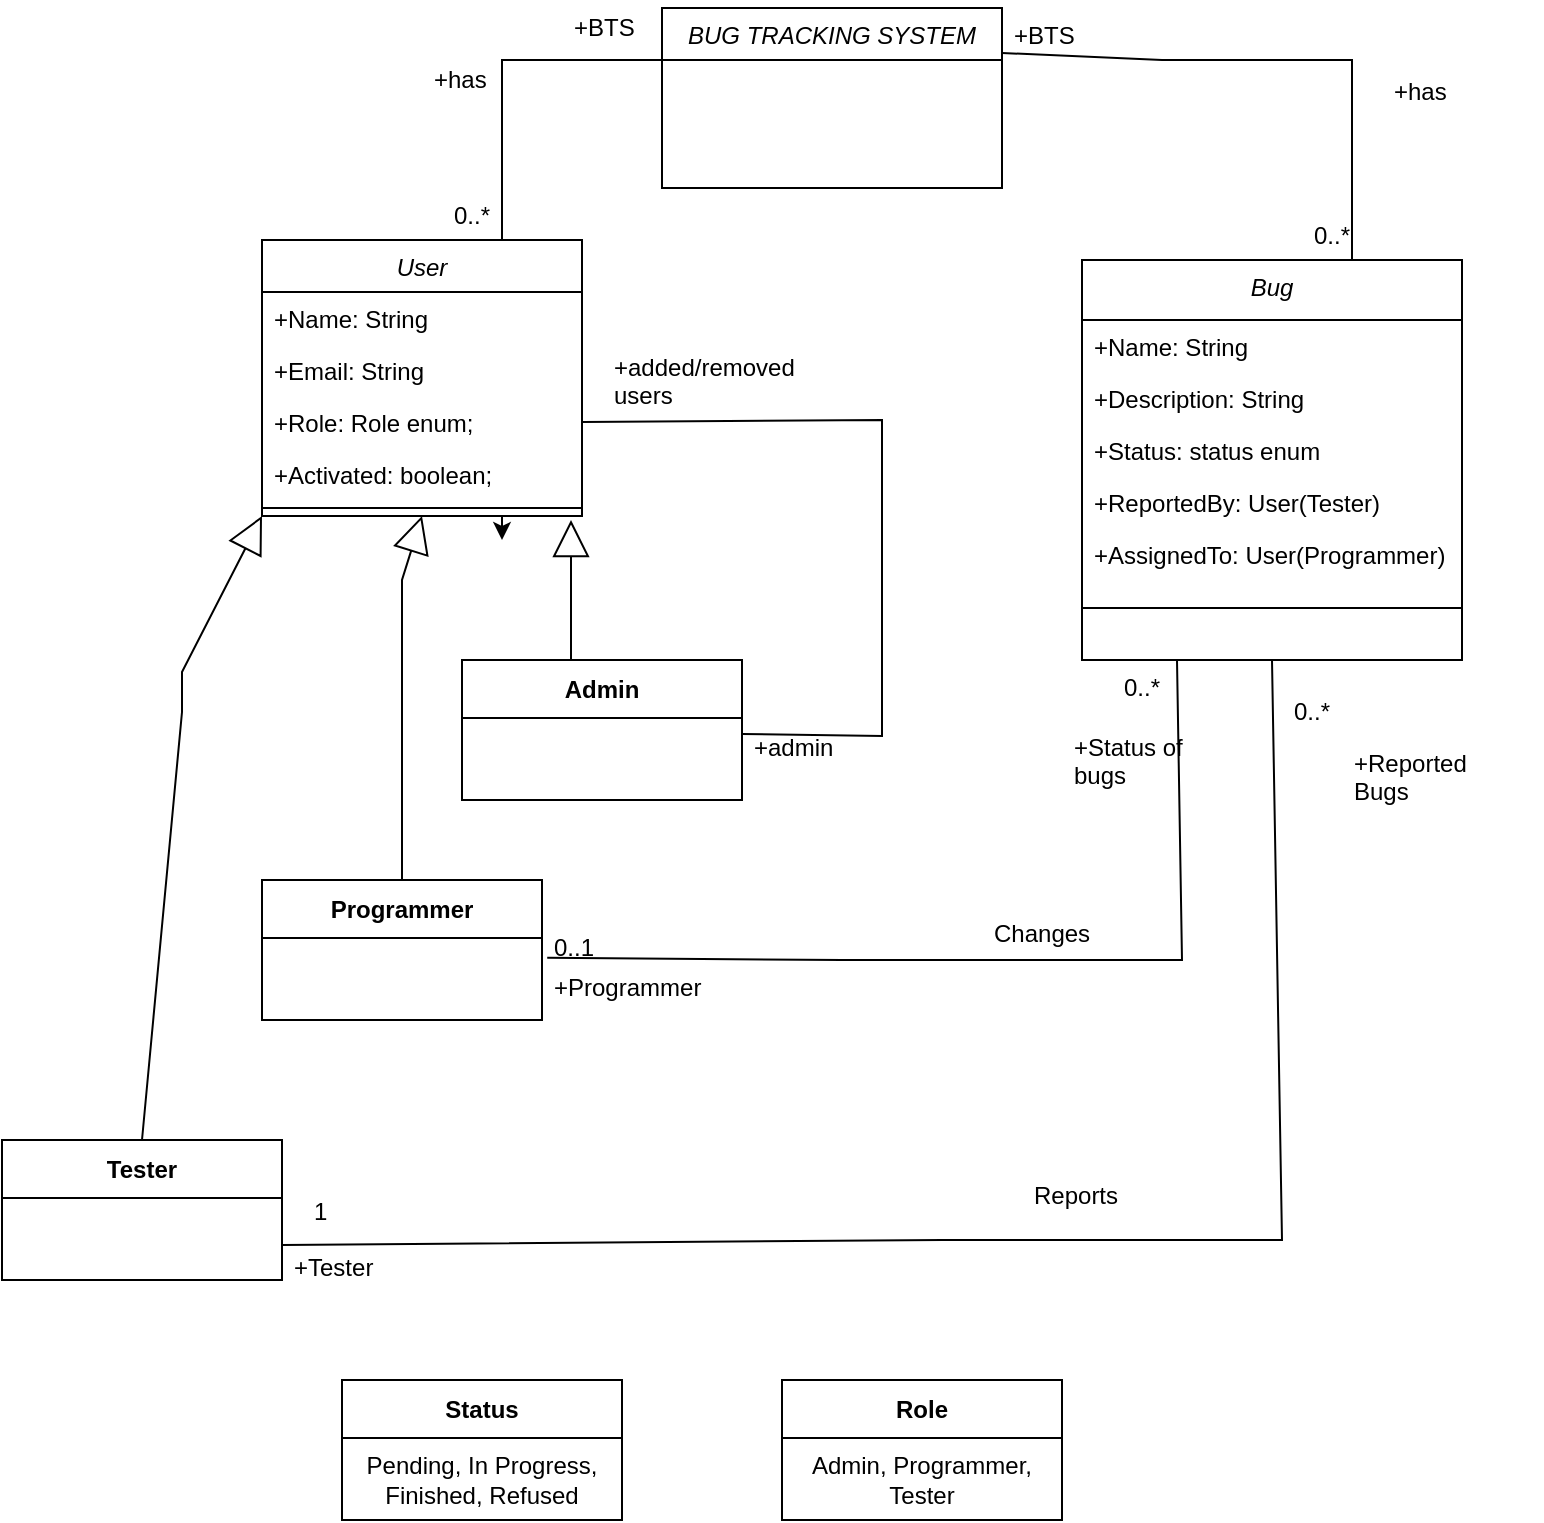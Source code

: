 <mxfile version="27.0.2">
  <diagram id="C5RBs43oDa-KdzZeNtuy" name="Page-1">
    <mxGraphModel dx="2031" dy="947" grid="1" gridSize="10" guides="1" tooltips="1" connect="1" arrows="1" fold="1" page="1" pageScale="1" pageWidth="827" pageHeight="1169" math="0" shadow="0">
      <root>
        <mxCell id="WIyWlLk6GJQsqaUBKTNV-0" />
        <mxCell id="WIyWlLk6GJQsqaUBKTNV-1" parent="WIyWlLk6GJQsqaUBKTNV-0" />
        <mxCell id="ZG6RsL50_h8t9WUpNk9L-10" style="edgeStyle=orthogonalEdgeStyle;rounded=0;orthogonalLoop=1;jettySize=auto;html=1;exitX=0.75;exitY=1;exitDx=0;exitDy=0;" parent="WIyWlLk6GJQsqaUBKTNV-1" source="zkfFHV4jXpPFQw0GAbJ--0" edge="1">
          <mxGeometry relative="1" as="geometry">
            <mxPoint x="280" y="270" as="targetPoint" />
          </mxGeometry>
        </mxCell>
        <mxCell id="zkfFHV4jXpPFQw0GAbJ--0" value="User" style="swimlane;fontStyle=2;align=center;verticalAlign=top;childLayout=stackLayout;horizontal=1;startSize=26;horizontalStack=0;resizeParent=1;resizeLast=0;collapsible=1;marginBottom=0;rounded=0;shadow=0;strokeWidth=1;" parent="WIyWlLk6GJQsqaUBKTNV-1" vertex="1">
          <mxGeometry x="160" y="120" width="160" height="138" as="geometry">
            <mxRectangle x="230" y="140" width="160" height="26" as="alternateBounds" />
          </mxGeometry>
        </mxCell>
        <mxCell id="zkfFHV4jXpPFQw0GAbJ--1" value="+Name: String" style="text;align=left;verticalAlign=top;spacingLeft=4;spacingRight=4;overflow=hidden;rotatable=0;points=[[0,0.5],[1,0.5]];portConstraint=eastwest;" parent="zkfFHV4jXpPFQw0GAbJ--0" vertex="1">
          <mxGeometry y="26" width="160" height="26" as="geometry" />
        </mxCell>
        <mxCell id="zkfFHV4jXpPFQw0GAbJ--2" value="+Email: String    " style="text;align=left;verticalAlign=top;spacingLeft=4;spacingRight=4;overflow=hidden;rotatable=0;points=[[0,0.5],[1,0.5]];portConstraint=eastwest;rounded=0;shadow=0;html=0;" parent="zkfFHV4jXpPFQw0GAbJ--0" vertex="1">
          <mxGeometry y="52" width="160" height="26" as="geometry" />
        </mxCell>
        <mxCell id="zkfFHV4jXpPFQw0GAbJ--3" value="+Role: Role enum;" style="text;align=left;verticalAlign=top;spacingLeft=4;spacingRight=4;overflow=hidden;rotatable=0;points=[[0,0.5],[1,0.5]];portConstraint=eastwest;rounded=0;shadow=0;html=0;" parent="zkfFHV4jXpPFQw0GAbJ--0" vertex="1">
          <mxGeometry y="78" width="160" height="26" as="geometry" />
        </mxCell>
        <mxCell id="ZG6RsL50_h8t9WUpNk9L-11" value="+Activated: boolean;" style="text;align=left;verticalAlign=top;spacingLeft=4;spacingRight=4;overflow=hidden;rotatable=0;points=[[0,0.5],[1,0.5]];portConstraint=eastwest;rounded=0;shadow=0;html=0;" parent="zkfFHV4jXpPFQw0GAbJ--0" vertex="1">
          <mxGeometry y="104" width="160" height="26" as="geometry" />
        </mxCell>
        <mxCell id="zkfFHV4jXpPFQw0GAbJ--4" value="" style="line;html=1;strokeWidth=1;align=left;verticalAlign=middle;spacingTop=-1;spacingLeft=3;spacingRight=3;rotatable=0;labelPosition=right;points=[];portConstraint=eastwest;" parent="zkfFHV4jXpPFQw0GAbJ--0" vertex="1">
          <mxGeometry y="130" width="160" height="8" as="geometry" />
        </mxCell>
        <mxCell id="0kKIQiDu4xRtesXtn7DC-1" value="Role" style="swimlane;fontStyle=1;align=center;verticalAlign=middle;childLayout=stackLayout;horizontal=1;startSize=29;horizontalStack=0;resizeParent=1;resizeParentMax=0;resizeLast=0;collapsible=0;marginBottom=0;html=1;whiteSpace=wrap;" parent="WIyWlLk6GJQsqaUBKTNV-1" vertex="1">
          <mxGeometry x="420" y="690" width="140" height="70" as="geometry" />
        </mxCell>
        <mxCell id="0kKIQiDu4xRtesXtn7DC-2" value="Admin, Programmer, Tester" style="text;html=1;strokeColor=none;fillColor=none;align=center;verticalAlign=middle;spacingLeft=4;spacingRight=4;overflow=hidden;rotatable=0;points=[[0,0.5],[1,0.5]];portConstraint=eastwest;whiteSpace=wrap;" parent="0kKIQiDu4xRtesXtn7DC-1" vertex="1">
          <mxGeometry y="29" width="140" height="41" as="geometry" />
        </mxCell>
        <mxCell id="0kKIQiDu4xRtesXtn7DC-18" value="Admin" style="swimlane;fontStyle=1;align=center;verticalAlign=middle;childLayout=stackLayout;horizontal=1;startSize=29;horizontalStack=0;resizeParent=1;resizeParentMax=0;resizeLast=0;collapsible=0;marginBottom=0;html=1;whiteSpace=wrap;" parent="WIyWlLk6GJQsqaUBKTNV-1" vertex="1">
          <mxGeometry x="260" y="330" width="140" height="70" as="geometry" />
        </mxCell>
        <mxCell id="0kKIQiDu4xRtesXtn7DC-20" value="Programmer" style="swimlane;fontStyle=1;align=center;verticalAlign=middle;childLayout=stackLayout;horizontal=1;startSize=29;horizontalStack=0;resizeParent=1;resizeParentMax=0;resizeLast=0;collapsible=0;marginBottom=0;html=1;whiteSpace=wrap;" parent="WIyWlLk6GJQsqaUBKTNV-1" vertex="1">
          <mxGeometry x="160" y="440" width="140" height="70" as="geometry" />
        </mxCell>
        <mxCell id="0kKIQiDu4xRtesXtn7DC-22" value="Tester" style="swimlane;fontStyle=1;align=center;verticalAlign=middle;childLayout=stackLayout;horizontal=1;startSize=29;horizontalStack=0;resizeParent=1;resizeParentMax=0;resizeLast=0;collapsible=0;marginBottom=0;html=1;whiteSpace=wrap;" parent="WIyWlLk6GJQsqaUBKTNV-1" vertex="1">
          <mxGeometry x="30" y="570" width="140" height="70" as="geometry" />
        </mxCell>
        <object label="Bug" Status="Status enum&#xa;" id="0kKIQiDu4xRtesXtn7DC-23">
          <mxCell style="swimlane;fontStyle=2;align=center;verticalAlign=top;childLayout=stackLayout;horizontal=1;startSize=30;horizontalStack=0;resizeParent=1;resizeLast=0;collapsible=1;marginBottom=0;rounded=0;shadow=0;strokeWidth=1;" parent="WIyWlLk6GJQsqaUBKTNV-1" vertex="1">
            <mxGeometry x="570" y="130" width="190" height="200" as="geometry">
              <mxRectangle x="230" y="140" width="160" height="26" as="alternateBounds" />
            </mxGeometry>
          </mxCell>
        </object>
        <mxCell id="0kKIQiDu4xRtesXtn7DC-24" value="+Name: String" style="text;align=left;verticalAlign=top;spacingLeft=4;spacingRight=4;overflow=hidden;rotatable=0;points=[[0,0.5],[1,0.5]];portConstraint=eastwest;" parent="0kKIQiDu4xRtesXtn7DC-23" vertex="1">
          <mxGeometry y="30" width="190" height="26" as="geometry" />
        </mxCell>
        <object label="+Description: String" Status="" id="0kKIQiDu4xRtesXtn7DC-25">
          <mxCell style="text;align=left;verticalAlign=top;spacingLeft=4;spacingRight=4;overflow=hidden;rotatable=0;points=[[0,0.5],[1,0.5]];portConstraint=eastwest;rounded=0;shadow=0;html=0;" parent="0kKIQiDu4xRtesXtn7DC-23" vertex="1">
            <mxGeometry y="56" width="190" height="26" as="geometry" />
          </mxCell>
        </object>
        <object label="+Status: status enum" Status="" id="0kKIQiDu4xRtesXtn7DC-29">
          <mxCell style="text;align=left;verticalAlign=top;spacingLeft=4;spacingRight=4;overflow=hidden;rotatable=0;points=[[0,0.5],[1,0.5]];portConstraint=eastwest;rounded=0;shadow=0;html=0;" parent="0kKIQiDu4xRtesXtn7DC-23" vertex="1">
            <mxGeometry y="82" width="190" height="26" as="geometry" />
          </mxCell>
        </object>
        <object label="+ReportedBy: User(Tester)" Status="" id="0kKIQiDu4xRtesXtn7DC-30">
          <mxCell style="text;align=left;verticalAlign=top;spacingLeft=4;spacingRight=4;overflow=hidden;rotatable=0;points=[[0,0.5],[1,0.5]];portConstraint=eastwest;rounded=0;shadow=0;html=0;" parent="0kKIQiDu4xRtesXtn7DC-23" vertex="1">
            <mxGeometry y="108" width="190" height="26" as="geometry" />
          </mxCell>
        </object>
        <object label="+AssignedTo: User(Programmer)" Status="" id="0kKIQiDu4xRtesXtn7DC-39">
          <mxCell style="text;align=left;verticalAlign=top;spacingLeft=4;spacingRight=4;overflow=hidden;rotatable=0;points=[[0,0.5],[1,0.5]];portConstraint=eastwest;rounded=0;shadow=0;html=0;" parent="0kKIQiDu4xRtesXtn7DC-23" vertex="1">
            <mxGeometry y="134" width="190" height="26" as="geometry" />
          </mxCell>
        </object>
        <mxCell id="0kKIQiDu4xRtesXtn7DC-27" value="" style="line;html=1;strokeWidth=1;align=left;verticalAlign=middle;spacingTop=-1;spacingLeft=3;spacingRight=3;rotatable=0;labelPosition=right;points=[];portConstraint=eastwest;" parent="0kKIQiDu4xRtesXtn7DC-23" vertex="1">
          <mxGeometry y="160" width="190" height="28" as="geometry" />
        </mxCell>
        <mxCell id="0kKIQiDu4xRtesXtn7DC-31" value="Status" style="swimlane;fontStyle=1;align=center;verticalAlign=middle;childLayout=stackLayout;horizontal=1;startSize=29;horizontalStack=0;resizeParent=1;resizeParentMax=0;resizeLast=0;collapsible=0;marginBottom=0;html=1;whiteSpace=wrap;" parent="WIyWlLk6GJQsqaUBKTNV-1" vertex="1">
          <mxGeometry x="200" y="690" width="140" height="70" as="geometry" />
        </mxCell>
        <mxCell id="0kKIQiDu4xRtesXtn7DC-32" value="Pending, In Progress, Finished, Refused" style="text;html=1;strokeColor=none;fillColor=none;align=center;verticalAlign=middle;spacingLeft=4;spacingRight=4;overflow=hidden;rotatable=0;points=[[0,0.5],[1,0.5]];portConstraint=eastwest;whiteSpace=wrap;" parent="0kKIQiDu4xRtesXtn7DC-31" vertex="1">
          <mxGeometry y="29" width="140" height="41" as="geometry" />
        </mxCell>
        <mxCell id="0kKIQiDu4xRtesXtn7DC-36" value="1" style="text;strokeColor=none;fillColor=none;align=left;verticalAlign=top;spacingLeft=4;spacingRight=4;overflow=hidden;rotatable=0;points=[[0,0.5],[1,0.5]];portConstraint=eastwest;whiteSpace=wrap;html=1;" parent="WIyWlLk6GJQsqaUBKTNV-1" vertex="1">
          <mxGeometry x="180" y="592" width="30" height="26" as="geometry" />
        </mxCell>
        <mxCell id="0kKIQiDu4xRtesXtn7DC-37" value="0..*" style="text;strokeColor=none;fillColor=none;align=left;verticalAlign=top;spacingLeft=4;spacingRight=4;overflow=hidden;rotatable=0;points=[[0,0.5],[1,0.5]];portConstraint=eastwest;whiteSpace=wrap;html=1;" parent="WIyWlLk6GJQsqaUBKTNV-1" vertex="1">
          <mxGeometry x="670" y="342" width="30" height="26" as="geometry" />
        </mxCell>
        <mxCell id="0kKIQiDu4xRtesXtn7DC-38" value="Reports" style="text;strokeColor=none;fillColor=none;align=left;verticalAlign=top;spacingLeft=4;spacingRight=4;overflow=hidden;rotatable=0;points=[[0,0.5],[1,0.5]];portConstraint=eastwest;whiteSpace=wrap;html=1;" parent="WIyWlLk6GJQsqaUBKTNV-1" vertex="1">
          <mxGeometry x="540" y="584" width="80" height="26" as="geometry" />
        </mxCell>
        <mxCell id="0kKIQiDu4xRtesXtn7DC-40" value="+Reported Bugs" style="text;strokeColor=none;fillColor=none;align=left;verticalAlign=top;spacingLeft=4;spacingRight=4;overflow=hidden;rotatable=0;points=[[0,0.5],[1,0.5]];portConstraint=eastwest;whiteSpace=wrap;html=1;" parent="WIyWlLk6GJQsqaUBKTNV-1" vertex="1">
          <mxGeometry x="700" y="368" width="80" height="40" as="geometry" />
        </mxCell>
        <mxCell id="0kKIQiDu4xRtesXtn7DC-41" value="+Tester" style="text;strokeColor=none;fillColor=none;align=left;verticalAlign=top;spacingLeft=4;spacingRight=4;overflow=hidden;rotatable=0;points=[[0,0.5],[1,0.5]];portConstraint=eastwest;whiteSpace=wrap;html=1;" parent="WIyWlLk6GJQsqaUBKTNV-1" vertex="1">
          <mxGeometry x="170" y="620" width="80" height="26" as="geometry" />
        </mxCell>
        <mxCell id="0kKIQiDu4xRtesXtn7DC-44" value="0..1" style="text;strokeColor=none;fillColor=none;align=left;verticalAlign=top;spacingLeft=4;spacingRight=4;overflow=hidden;rotatable=0;points=[[0,0.5],[1,0.5]];portConstraint=eastwest;whiteSpace=wrap;html=1;" parent="WIyWlLk6GJQsqaUBKTNV-1" vertex="1">
          <mxGeometry x="300" y="460" width="30" height="26" as="geometry" />
        </mxCell>
        <mxCell id="0kKIQiDu4xRtesXtn7DC-45" value="Changes" style="text;strokeColor=none;fillColor=none;align=left;verticalAlign=top;spacingLeft=4;spacingRight=4;overflow=hidden;rotatable=0;points=[[0,0.5],[1,0.5]];portConstraint=eastwest;whiteSpace=wrap;html=1;" parent="WIyWlLk6GJQsqaUBKTNV-1" vertex="1">
          <mxGeometry x="520" y="453" width="80" height="40" as="geometry" />
        </mxCell>
        <mxCell id="0kKIQiDu4xRtesXtn7DC-46" value="+Programmer" style="text;strokeColor=none;fillColor=none;align=left;verticalAlign=top;spacingLeft=4;spacingRight=4;overflow=hidden;rotatable=0;points=[[0,0.5],[1,0.5]];portConstraint=eastwest;whiteSpace=wrap;html=1;" parent="WIyWlLk6GJQsqaUBKTNV-1" vertex="1">
          <mxGeometry x="300" y="480" width="90" height="26" as="geometry" />
        </mxCell>
        <mxCell id="0kKIQiDu4xRtesXtn7DC-47" value="+Status of bugs" style="text;strokeColor=none;fillColor=none;align=left;verticalAlign=top;spacingLeft=4;spacingRight=4;overflow=hidden;rotatable=0;points=[[0,0.5],[1,0.5]];portConstraint=eastwest;whiteSpace=wrap;html=1;" parent="WIyWlLk6GJQsqaUBKTNV-1" vertex="1">
          <mxGeometry x="560" y="360" width="80" height="40" as="geometry" />
        </mxCell>
        <mxCell id="O46DLCrgsB3KK_N2qNWd-0" value="0..*" style="text;strokeColor=none;fillColor=none;align=left;verticalAlign=top;spacingLeft=4;spacingRight=4;overflow=hidden;rotatable=0;points=[[0,0.5],[1,0.5]];portConstraint=eastwest;whiteSpace=wrap;html=1;" parent="WIyWlLk6GJQsqaUBKTNV-1" vertex="1">
          <mxGeometry x="585" y="330" width="30" height="26" as="geometry" />
        </mxCell>
        <mxCell id="O46DLCrgsB3KK_N2qNWd-1" value="" style="endArrow=none;html=1;rounded=0;exitX=0.029;exitY=-0.044;exitDx=0;exitDy=0;exitPerimeter=0;entryX=0.25;entryY=1;entryDx=0;entryDy=0;" parent="WIyWlLk6GJQsqaUBKTNV-1" source="0kKIQiDu4xRtesXtn7DC-46" target="0kKIQiDu4xRtesXtn7DC-23" edge="1">
          <mxGeometry width="50" height="50" relative="1" as="geometry">
            <mxPoint x="430" y="370" as="sourcePoint" />
            <mxPoint x="480" y="320" as="targetPoint" />
            <Array as="points">
              <mxPoint x="450" y="480" />
              <mxPoint x="620" y="480" />
            </Array>
          </mxGeometry>
        </mxCell>
        <mxCell id="O46DLCrgsB3KK_N2qNWd-2" value="" style="endArrow=none;html=1;rounded=0;entryX=0.5;entryY=1;entryDx=0;entryDy=0;exitX=1;exitY=0.75;exitDx=0;exitDy=0;" parent="WIyWlLk6GJQsqaUBKTNV-1" source="0kKIQiDu4xRtesXtn7DC-22" target="0kKIQiDu4xRtesXtn7DC-23" edge="1">
          <mxGeometry width="50" height="50" relative="1" as="geometry">
            <mxPoint x="230" y="590" as="sourcePoint" />
            <mxPoint x="668" y="470" as="targetPoint" />
            <Array as="points">
              <mxPoint x="500" y="620" />
              <mxPoint x="670" y="620" />
            </Array>
          </mxGeometry>
        </mxCell>
        <mxCell id="O46DLCrgsB3KK_N2qNWd-3" value="BUG TRACKING SYSTEM" style="swimlane;fontStyle=2;align=center;verticalAlign=top;childLayout=stackLayout;horizontal=1;startSize=26;horizontalStack=0;resizeParent=1;resizeLast=0;collapsible=1;marginBottom=0;rounded=0;shadow=0;strokeWidth=1;" parent="WIyWlLk6GJQsqaUBKTNV-1" vertex="1">
          <mxGeometry x="360" y="4" width="170" height="90" as="geometry">
            <mxRectangle x="230" y="140" width="160" height="26" as="alternateBounds" />
          </mxGeometry>
        </mxCell>
        <mxCell id="O46DLCrgsB3KK_N2qNWd-11" value="" style="endArrow=block;endSize=16;endFill=0;html=1;rounded=0;" parent="WIyWlLk6GJQsqaUBKTNV-1" edge="1">
          <mxGeometry x="-0.125" y="-170" width="160" relative="1" as="geometry">
            <mxPoint x="314.5" y="330" as="sourcePoint" />
            <mxPoint x="314.5" y="260" as="targetPoint" />
            <Array as="points">
              <mxPoint x="314.5" y="300" />
              <mxPoint x="314.5" y="280" />
            </Array>
            <mxPoint as="offset" />
          </mxGeometry>
        </mxCell>
        <mxCell id="O46DLCrgsB3KK_N2qNWd-12" value="" style="endArrow=block;endSize=16;endFill=0;html=1;rounded=0;exitX=0.5;exitY=0;exitDx=0;exitDy=0;entryX=0.5;entryY=1;entryDx=0;entryDy=0;" parent="WIyWlLk6GJQsqaUBKTNV-1" source="0kKIQiDu4xRtesXtn7DC-20" target="zkfFHV4jXpPFQw0GAbJ--0" edge="1">
          <mxGeometry x="-0.125" y="-170" width="160" relative="1" as="geometry">
            <mxPoint x="324.5" y="340" as="sourcePoint" />
            <mxPoint x="324.5" y="270" as="targetPoint" />
            <Array as="points">
              <mxPoint x="230" y="330" />
              <mxPoint x="230" y="290" />
            </Array>
            <mxPoint as="offset" />
          </mxGeometry>
        </mxCell>
        <mxCell id="O46DLCrgsB3KK_N2qNWd-13" value="" style="endArrow=block;endSize=16;endFill=0;html=1;rounded=0;entryX=0;entryY=1;entryDx=0;entryDy=0;exitX=0.5;exitY=0;exitDx=0;exitDy=0;" parent="WIyWlLk6GJQsqaUBKTNV-1" source="0kKIQiDu4xRtesXtn7DC-22" target="zkfFHV4jXpPFQw0GAbJ--0" edge="1">
          <mxGeometry x="-0.125" y="-170" width="160" relative="1" as="geometry">
            <mxPoint x="120" y="386" as="sourcePoint" />
            <mxPoint x="120" y="316" as="targetPoint" />
            <Array as="points">
              <mxPoint x="120" y="356" />
              <mxPoint x="120" y="336" />
            </Array>
            <mxPoint as="offset" />
          </mxGeometry>
        </mxCell>
        <mxCell id="O46DLCrgsB3KK_N2qNWd-14" value="" style="endArrow=none;html=1;rounded=0;exitX=0.75;exitY=0;exitDx=0;exitDy=0;" parent="WIyWlLk6GJQsqaUBKTNV-1" source="zkfFHV4jXpPFQw0GAbJ--0" edge="1">
          <mxGeometry width="50" height="50" relative="1" as="geometry">
            <mxPoint x="42" y="29" as="sourcePoint" />
            <mxPoint x="360" y="30" as="targetPoint" />
            <Array as="points">
              <mxPoint x="280" y="30" />
              <mxPoint x="360" y="30" />
            </Array>
          </mxGeometry>
        </mxCell>
        <mxCell id="O46DLCrgsB3KK_N2qNWd-15" value="+BTS" style="text;strokeColor=none;fillColor=none;align=left;verticalAlign=top;spacingLeft=4;spacingRight=4;overflow=hidden;rotatable=0;points=[[0,0.5],[1,0.5]];portConstraint=eastwest;whiteSpace=wrap;html=1;" parent="WIyWlLk6GJQsqaUBKTNV-1" vertex="1">
          <mxGeometry x="310" width="80" height="26" as="geometry" />
        </mxCell>
        <mxCell id="O46DLCrgsB3KK_N2qNWd-16" value="+has" style="text;strokeColor=none;fillColor=none;align=left;verticalAlign=top;spacingLeft=4;spacingRight=4;overflow=hidden;rotatable=0;points=[[0,0.5],[1,0.5]];portConstraint=eastwest;whiteSpace=wrap;html=1;" parent="WIyWlLk6GJQsqaUBKTNV-1" vertex="1">
          <mxGeometry x="240" y="26" width="80" height="26" as="geometry" />
        </mxCell>
        <mxCell id="O46DLCrgsB3KK_N2qNWd-17" value="0..*" style="text;strokeColor=none;fillColor=none;align=left;verticalAlign=top;spacingLeft=4;spacingRight=4;overflow=hidden;rotatable=0;points=[[0,0.5],[1,0.5]];portConstraint=eastwest;whiteSpace=wrap;html=1;" parent="WIyWlLk6GJQsqaUBKTNV-1" vertex="1">
          <mxGeometry x="250" y="94" width="30" height="26" as="geometry" />
        </mxCell>
        <mxCell id="O46DLCrgsB3KK_N2qNWd-18" value="" style="endArrow=none;html=1;rounded=0;exitX=0.029;exitY=-0.044;exitDx=0;exitDy=0;exitPerimeter=0;entryX=1;entryY=0.5;entryDx=0;entryDy=0;" parent="WIyWlLk6GJQsqaUBKTNV-1" target="zkfFHV4jXpPFQw0GAbJ--3" edge="1">
          <mxGeometry width="50" height="50" relative="1" as="geometry">
            <mxPoint x="400" y="367" as="sourcePoint" />
            <mxPoint x="470" y="110" as="targetPoint" />
            <Array as="points">
              <mxPoint x="470" y="368" />
              <mxPoint x="470" y="210" />
            </Array>
          </mxGeometry>
        </mxCell>
        <mxCell id="O46DLCrgsB3KK_N2qNWd-20" value="+added/removed users&amp;nbsp;" style="text;strokeColor=none;fillColor=none;align=left;verticalAlign=top;spacingLeft=4;spacingRight=4;overflow=hidden;rotatable=0;points=[[0,0.5],[1,0.5]];portConstraint=eastwest;whiteSpace=wrap;html=1;" parent="WIyWlLk6GJQsqaUBKTNV-1" vertex="1">
          <mxGeometry x="330" y="170" width="100" height="50" as="geometry" />
        </mxCell>
        <mxCell id="O46DLCrgsB3KK_N2qNWd-21" value="+admin" style="text;strokeColor=none;fillColor=none;align=left;verticalAlign=top;spacingLeft=4;spacingRight=4;overflow=hidden;rotatable=0;points=[[0,0.5],[1,0.5]];portConstraint=eastwest;whiteSpace=wrap;html=1;" parent="WIyWlLk6GJQsqaUBKTNV-1" vertex="1">
          <mxGeometry x="400" y="360" width="100" height="26" as="geometry" />
        </mxCell>
        <mxCell id="O46DLCrgsB3KK_N2qNWd-23" value="" style="endArrow=none;html=1;rounded=0;exitX=1;exitY=0.25;exitDx=0;exitDy=0;" parent="WIyWlLk6GJQsqaUBKTNV-1" source="O46DLCrgsB3KK_N2qNWd-3" edge="1">
          <mxGeometry width="50" height="50" relative="1" as="geometry">
            <mxPoint x="570" y="40" as="sourcePoint" />
            <mxPoint x="705" y="30" as="targetPoint" />
            <Array as="points">
              <mxPoint x="610" y="30" />
              <mxPoint x="625" y="30" />
              <mxPoint x="705" y="30" />
              <mxPoint x="705" y="130" />
            </Array>
          </mxGeometry>
        </mxCell>
        <mxCell id="O46DLCrgsB3KK_N2qNWd-25" value="" style="endArrow=none;html=1;rounded=0;exitX=1;exitY=0.25;exitDx=0;exitDy=0;" parent="WIyWlLk6GJQsqaUBKTNV-1" source="O46DLCrgsB3KK_N2qNWd-3" target="O46DLCrgsB3KK_N2qNWd-24" edge="1">
          <mxGeometry width="50" height="50" relative="1" as="geometry">
            <mxPoint x="530" y="23" as="sourcePoint" />
            <mxPoint x="705" y="30" as="targetPoint" />
            <Array as="points" />
          </mxGeometry>
        </mxCell>
        <mxCell id="O46DLCrgsB3KK_N2qNWd-24" value="+BTS" style="text;strokeColor=none;fillColor=none;align=left;verticalAlign=top;spacingLeft=4;spacingRight=4;overflow=hidden;rotatable=0;points=[[0,0.5],[1,0.5]];portConstraint=eastwest;whiteSpace=wrap;html=1;" parent="WIyWlLk6GJQsqaUBKTNV-1" vertex="1">
          <mxGeometry x="530" y="4" width="80" height="26" as="geometry" />
        </mxCell>
        <mxCell id="O46DLCrgsB3KK_N2qNWd-26" value="+has" style="text;strokeColor=none;fillColor=none;align=left;verticalAlign=top;spacingLeft=4;spacingRight=4;overflow=hidden;rotatable=0;points=[[0,0.5],[1,0.5]];portConstraint=eastwest;whiteSpace=wrap;html=1;" parent="WIyWlLk6GJQsqaUBKTNV-1" vertex="1">
          <mxGeometry x="720" y="32" width="80" height="26" as="geometry" />
        </mxCell>
        <mxCell id="O46DLCrgsB3KK_N2qNWd-27" value="0..*" style="text;strokeColor=none;fillColor=none;align=left;verticalAlign=top;spacingLeft=4;spacingRight=4;overflow=hidden;rotatable=0;points=[[0,0.5],[1,0.5]];portConstraint=eastwest;whiteSpace=wrap;html=1;" parent="WIyWlLk6GJQsqaUBKTNV-1" vertex="1">
          <mxGeometry x="680" y="104" width="30" height="26" as="geometry" />
        </mxCell>
      </root>
    </mxGraphModel>
  </diagram>
</mxfile>
